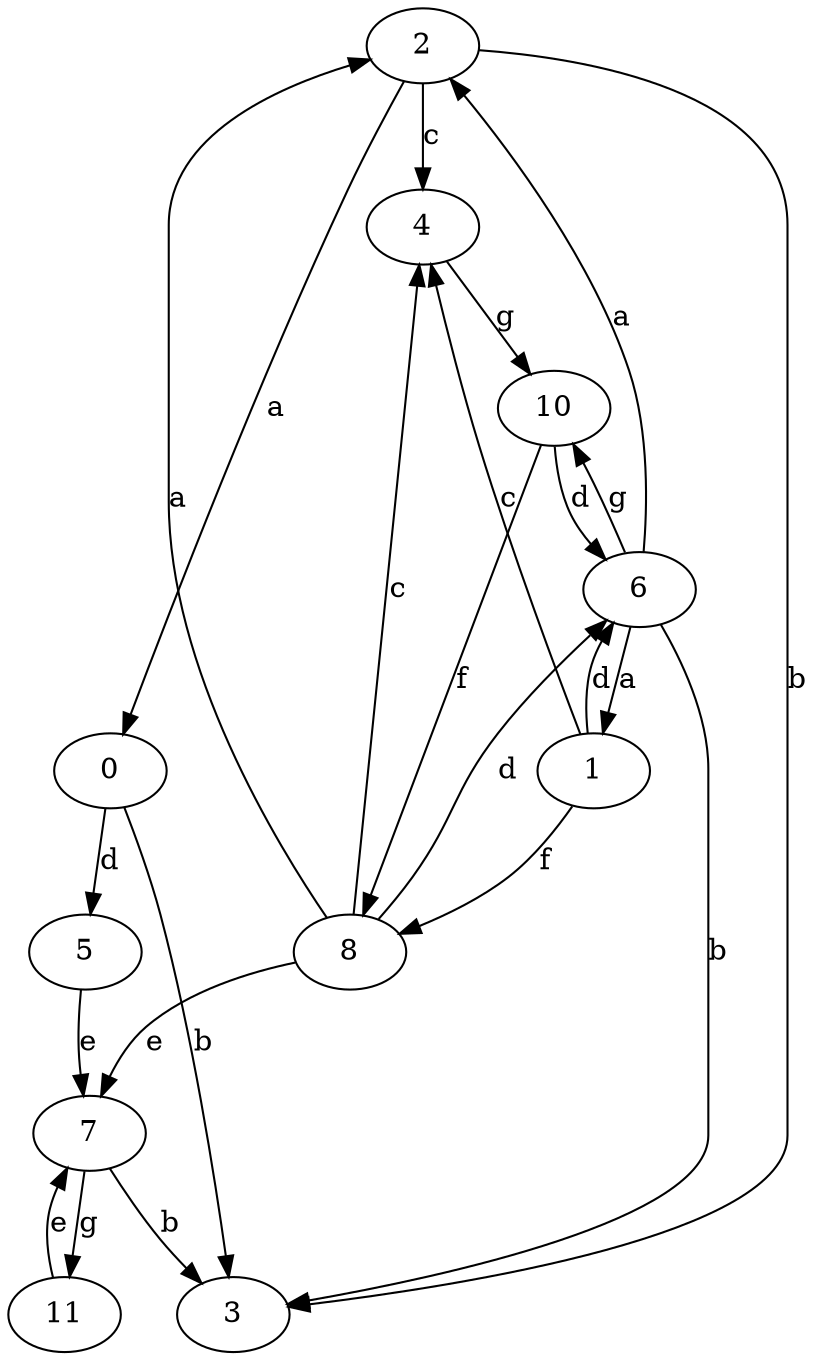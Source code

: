 strict digraph  {
0;
1;
2;
3;
4;
5;
6;
7;
8;
10;
11;
0 -> 3  [label=b];
0 -> 5  [label=d];
1 -> 4  [label=c];
1 -> 6  [label=d];
1 -> 8  [label=f];
2 -> 0  [label=a];
2 -> 3  [label=b];
2 -> 4  [label=c];
4 -> 10  [label=g];
5 -> 7  [label=e];
6 -> 1  [label=a];
6 -> 2  [label=a];
6 -> 3  [label=b];
6 -> 10  [label=g];
7 -> 3  [label=b];
7 -> 11  [label=g];
8 -> 2  [label=a];
8 -> 4  [label=c];
8 -> 6  [label=d];
8 -> 7  [label=e];
10 -> 6  [label=d];
10 -> 8  [label=f];
11 -> 7  [label=e];
}
